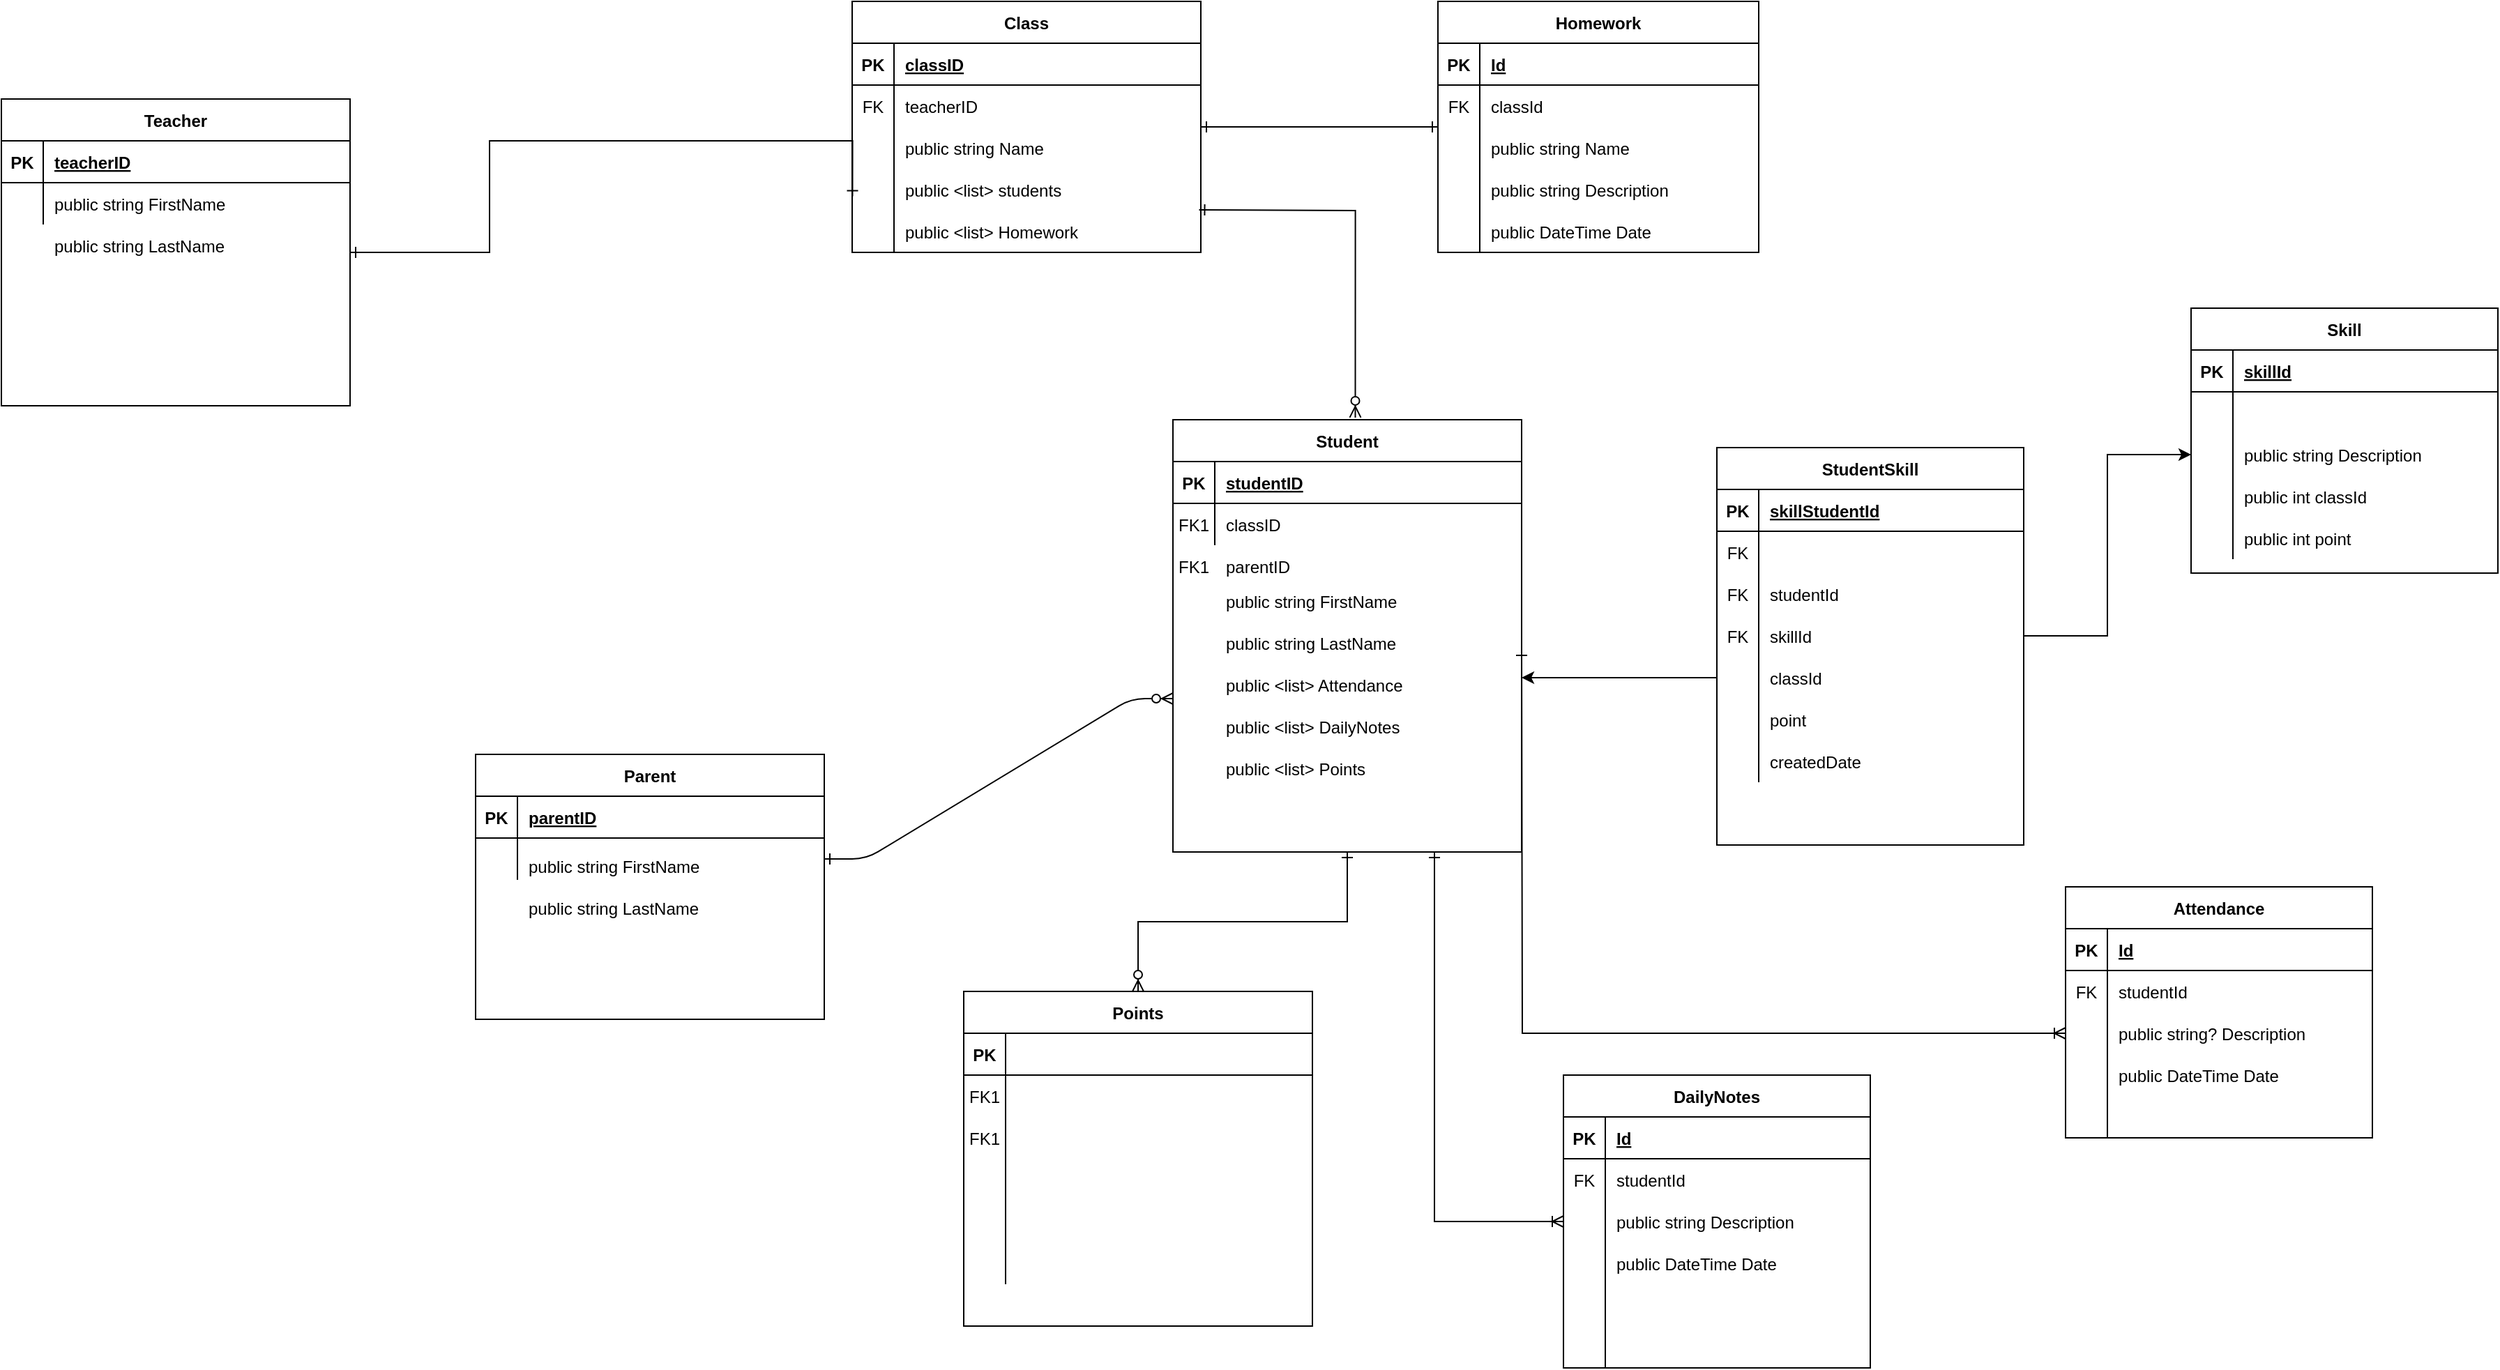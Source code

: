 <mxfile version="13.5.7" type="device"><diagram id="R2lEEEUBdFMjLlhIrx00" name="Page-1"><mxGraphModel dx="2568" dy="2085" grid="1" gridSize="10" guides="1" tooltips="1" connect="1" arrows="1" fold="1" page="1" pageScale="1" pageWidth="850" pageHeight="1100" math="0" shadow="0" extFonts="Permanent Marker^https://fonts.googleapis.com/css?family=Permanent+Marker"><root><mxCell id="0"/><mxCell id="1" parent="0"/><mxCell id="wf4j636coAGAXB049u35-4" value="" style="edgeStyle=entityRelationEdgeStyle;endArrow=ERzeroToMany;startArrow=ERone;endFill=1;startFill=0;exitX=1;exitY=0.5;exitDx=0;exitDy=0;" parent="1" source="C-vyLk0tnHw3VtMMgP7b-17" edge="1"><mxGeometry width="100" height="100" relative="1" as="geometry"><mxPoint x="650" y="-470" as="sourcePoint"/><mxPoint x="490" y="-570" as="targetPoint"/></mxGeometry></mxCell><mxCell id="wf4j636coAGAXB049u35-51" style="edgeStyle=orthogonalEdgeStyle;rounded=0;orthogonalLoop=1;jettySize=auto;html=1;entryX=0.001;entryY=0.66;entryDx=0;entryDy=0;entryPerimeter=0;startArrow=ERone;startFill=0;endArrow=ERone;endFill=0;" parent="1" target="wf4j636coAGAXB049u35-61" edge="1"><mxGeometry relative="1" as="geometry"><Array as="points"><mxPoint y="-890"/><mxPoint y="-970"/><mxPoint x="260" y="-970"/></Array><mxPoint x="-100" y="-890" as="sourcePoint"/></mxGeometry></mxCell><mxCell id="wf4j636coAGAXB049u35-12" value="" style="shape=partialRectangle;overflow=hidden;connectable=0;fillColor=none;top=0;left=0;bottom=0;right=0;" parent="1" vertex="1"><mxGeometry x="70" y="-290" width="30" height="30" as="geometry"/></mxCell><mxCell id="wf4j636coAGAXB049u35-13" value="" style="shape=partialRectangle;overflow=hidden;connectable=0;fillColor=none;top=0;left=0;bottom=0;right=0;align=left;spacingLeft=6;" parent="1" vertex="1"><mxGeometry x="85" y="-220" width="220" height="30" as="geometry"/></mxCell><mxCell id="wf4j636coAGAXB049u35-28" value="public string FirstName" style="shape=partialRectangle;overflow=hidden;connectable=0;fillColor=none;top=0;left=0;bottom=0;right=0;align=left;spacingLeft=6;" parent="1" vertex="1"><mxGeometry x="520" y="-655" width="220" height="30" as="geometry"/></mxCell><mxCell id="wf4j636coAGAXB049u35-29" value="public string LastName" style="shape=partialRectangle;overflow=hidden;connectable=0;fillColor=none;top=0;left=0;bottom=0;right=0;align=left;spacingLeft=6;" parent="1" vertex="1"><mxGeometry x="520" y="-625" width="220" height="30" as="geometry"/></mxCell><mxCell id="wf4j636coAGAXB049u35-31" value="public string FirstName" style="shape=partialRectangle;overflow=hidden;connectable=0;fillColor=none;top=0;left=0;bottom=0;right=0;align=left;spacingLeft=6;" parent="1" vertex="1"><mxGeometry x="20" y="-465" width="220" height="30" as="geometry"/></mxCell><mxCell id="wf4j636coAGAXB049u35-32" value="public string LastName" style="shape=partialRectangle;overflow=hidden;connectable=0;fillColor=none;top=0;left=0;bottom=0;right=0;align=left;spacingLeft=6;" parent="1" vertex="1"><mxGeometry x="20" y="-435" width="220" height="30" as="geometry"/></mxCell><mxCell id="wf4j636coAGAXB049u35-33" value="public string FirstName" style="shape=partialRectangle;overflow=hidden;connectable=0;fillColor=none;top=0;left=0;bottom=0;right=0;align=left;spacingLeft=6;" parent="1" vertex="1"><mxGeometry x="-320" y="-940" width="220" height="30" as="geometry"/></mxCell><mxCell id="wf4j636coAGAXB049u35-34" value="public string LastName" style="shape=partialRectangle;overflow=hidden;connectable=0;fillColor=none;top=0;left=0;bottom=0;right=0;align=left;spacingLeft=6;" parent="1" vertex="1"><mxGeometry x="-320" y="-910" width="220" height="30" as="geometry"/></mxCell><mxCell id="wf4j636coAGAXB049u35-35" value="public &lt;list&gt; Attendance" style="shape=partialRectangle;overflow=hidden;connectable=0;fillColor=none;top=0;left=0;bottom=0;right=0;align=left;spacingLeft=6;" parent="1" vertex="1"><mxGeometry x="520" y="-595" width="220" height="30" as="geometry"/></mxCell><mxCell id="wf4j636coAGAXB049u35-55" style="edgeStyle=orthogonalEdgeStyle;rounded=0;orthogonalLoop=1;jettySize=auto;html=1;entryX=0.523;entryY=-0.005;entryDx=0;entryDy=0;entryPerimeter=0;startArrow=ERone;startFill=0;endArrow=ERzeroToMany;endFill=1;exitX=0.995;exitY=-0.017;exitDx=0;exitDy=0;exitPerimeter=0;" parent="1" source="qACCmrmiOAUxIkDNs_3w-3" target="C-vyLk0tnHw3VtMMgP7b-2" edge="1"><mxGeometry relative="1" as="geometry"><Array as="points"><mxPoint x="510" y="-921"/><mxPoint x="621" y="-920"/></Array><mxPoint x="510" y="-940" as="sourcePoint"/></mxGeometry></mxCell><mxCell id="wf4j636coAGAXB049u35-93" style="edgeStyle=orthogonalEdgeStyle;rounded=0;orthogonalLoop=1;jettySize=auto;html=1;startArrow=ERone;startFill=0;endArrow=ERzeroToMany;endFill=1;" parent="1" source="C-vyLk0tnHw3VtMMgP7b-2" target="wf4j636coAGAXB049u35-77" edge="1"><mxGeometry relative="1" as="geometry"/></mxCell><mxCell id="C-vyLk0tnHw3VtMMgP7b-2" value="Student" style="shape=table;startSize=30;container=1;collapsible=1;childLayout=tableLayout;fixedRows=1;rowLines=0;fontStyle=1;align=center;resizeLast=1;" parent="1" vertex="1"><mxGeometry x="490" y="-770" width="250" height="310" as="geometry"/></mxCell><mxCell id="C-vyLk0tnHw3VtMMgP7b-3" value="" style="shape=partialRectangle;collapsible=0;dropTarget=0;pointerEvents=0;fillColor=none;points=[[0,0.5],[1,0.5]];portConstraint=eastwest;top=0;left=0;right=0;bottom=1;" parent="C-vyLk0tnHw3VtMMgP7b-2" vertex="1"><mxGeometry y="30" width="250" height="30" as="geometry"/></mxCell><mxCell id="C-vyLk0tnHw3VtMMgP7b-4" value="PK" style="shape=partialRectangle;overflow=hidden;connectable=0;fillColor=none;top=0;left=0;bottom=0;right=0;fontStyle=1;" parent="C-vyLk0tnHw3VtMMgP7b-3" vertex="1"><mxGeometry width="30" height="30" as="geometry"/></mxCell><mxCell id="C-vyLk0tnHw3VtMMgP7b-5" value="studentID" style="shape=partialRectangle;overflow=hidden;connectable=0;fillColor=none;top=0;left=0;bottom=0;right=0;align=left;spacingLeft=6;fontStyle=5;" parent="C-vyLk0tnHw3VtMMgP7b-3" vertex="1"><mxGeometry x="30" width="220" height="30" as="geometry"/></mxCell><mxCell id="C-vyLk0tnHw3VtMMgP7b-6" value="" style="shape=partialRectangle;collapsible=0;dropTarget=0;pointerEvents=0;fillColor=none;points=[[0,0.5],[1,0.5]];portConstraint=eastwest;top=0;left=0;right=0;bottom=0;" parent="C-vyLk0tnHw3VtMMgP7b-2" vertex="1"><mxGeometry y="60" width="250" height="30" as="geometry"/></mxCell><mxCell id="C-vyLk0tnHw3VtMMgP7b-7" value="FK1" style="shape=partialRectangle;overflow=hidden;connectable=0;fillColor=none;top=0;left=0;bottom=0;right=0;" parent="C-vyLk0tnHw3VtMMgP7b-6" vertex="1"><mxGeometry width="30" height="30" as="geometry"/></mxCell><mxCell id="C-vyLk0tnHw3VtMMgP7b-8" value="classID" style="shape=partialRectangle;overflow=hidden;connectable=0;fillColor=none;top=0;left=0;bottom=0;right=0;align=left;spacingLeft=6;" parent="C-vyLk0tnHw3VtMMgP7b-6" vertex="1"><mxGeometry x="30" width="220" height="30" as="geometry"/></mxCell><mxCell id="wf4j636coAGAXB049u35-106" value="" style="shape=partialRectangle;collapsible=0;dropTarget=0;pointerEvents=0;fillColor=none;points=[[0,0.5],[1,0.5]];portConstraint=eastwest;top=0;left=0;right=0;bottom=0;" parent="1" vertex="1"><mxGeometry x="490" y="-680" width="250" height="30" as="geometry"/></mxCell><mxCell id="wf4j636coAGAXB049u35-107" value="FK1" style="shape=partialRectangle;overflow=hidden;connectable=0;fillColor=none;top=0;left=0;bottom=0;right=0;" parent="wf4j636coAGAXB049u35-106" vertex="1"><mxGeometry width="30" height="30" as="geometry"/></mxCell><mxCell id="wf4j636coAGAXB049u35-108" value="parentID" style="shape=partialRectangle;overflow=hidden;connectable=0;fillColor=none;top=0;left=0;bottom=0;right=0;align=left;spacingLeft=6;" parent="wf4j636coAGAXB049u35-106" vertex="1"><mxGeometry x="30" width="220" height="30" as="geometry"/></mxCell><mxCell id="wf4j636coAGAXB049u35-77" value="Points" style="shape=table;startSize=30;container=1;collapsible=1;childLayout=tableLayout;fixedRows=1;rowLines=0;fontStyle=1;align=center;resizeLast=1;" parent="1" vertex="1"><mxGeometry x="340" y="-360" width="250" height="240" as="geometry"/></mxCell><mxCell id="wf4j636coAGAXB049u35-78" value="" style="shape=partialRectangle;collapsible=0;dropTarget=0;pointerEvents=0;fillColor=none;points=[[0,0.5],[1,0.5]];portConstraint=eastwest;top=0;left=0;right=0;bottom=1;" parent="wf4j636coAGAXB049u35-77" vertex="1"><mxGeometry y="30" width="250" height="30" as="geometry"/></mxCell><mxCell id="wf4j636coAGAXB049u35-79" value="PK" style="shape=partialRectangle;overflow=hidden;connectable=0;fillColor=none;top=0;left=0;bottom=0;right=0;fontStyle=1;" parent="wf4j636coAGAXB049u35-78" vertex="1"><mxGeometry width="30" height="30" as="geometry"/></mxCell><mxCell id="wf4j636coAGAXB049u35-80" value="" style="shape=partialRectangle;overflow=hidden;connectable=0;fillColor=none;top=0;left=0;bottom=0;right=0;align=left;spacingLeft=6;fontStyle=5;" parent="wf4j636coAGAXB049u35-78" vertex="1"><mxGeometry x="30" width="220" height="30" as="geometry"/></mxCell><mxCell id="wf4j636coAGAXB049u35-81" value="" style="shape=partialRectangle;collapsible=0;dropTarget=0;pointerEvents=0;fillColor=none;points=[[0,0.5],[1,0.5]];portConstraint=eastwest;top=0;left=0;right=0;bottom=0;" parent="wf4j636coAGAXB049u35-77" vertex="1"><mxGeometry y="60" width="250" height="30" as="geometry"/></mxCell><mxCell id="wf4j636coAGAXB049u35-82" value="FK1" style="shape=partialRectangle;overflow=hidden;connectable=0;fillColor=none;top=0;left=0;bottom=0;right=0;" parent="wf4j636coAGAXB049u35-81" vertex="1"><mxGeometry width="30" height="30" as="geometry"/></mxCell><mxCell id="wf4j636coAGAXB049u35-83" value="" style="shape=partialRectangle;overflow=hidden;connectable=0;fillColor=none;top=0;left=0;bottom=0;right=0;align=left;spacingLeft=6;" parent="wf4j636coAGAXB049u35-81" vertex="1"><mxGeometry x="30" width="220" height="30" as="geometry"/></mxCell><mxCell id="wf4j636coAGAXB049u35-99" value="" style="shape=partialRectangle;collapsible=0;dropTarget=0;pointerEvents=0;fillColor=none;points=[[0,0.5],[1,0.5]];portConstraint=eastwest;top=0;left=0;right=0;bottom=0;" parent="wf4j636coAGAXB049u35-77" vertex="1"><mxGeometry y="90" width="250" height="30" as="geometry"/></mxCell><mxCell id="wf4j636coAGAXB049u35-100" value="FK1" style="shape=partialRectangle;overflow=hidden;connectable=0;fillColor=none;top=0;left=0;bottom=0;right=0;" parent="wf4j636coAGAXB049u35-99" vertex="1"><mxGeometry width="30" height="30" as="geometry"/></mxCell><mxCell id="wf4j636coAGAXB049u35-101" value="" style="shape=partialRectangle;overflow=hidden;connectable=0;fillColor=none;top=0;left=0;bottom=0;right=0;align=left;spacingLeft=6;" parent="wf4j636coAGAXB049u35-99" vertex="1"><mxGeometry x="30" width="220" height="30" as="geometry"/></mxCell><mxCell id="wf4j636coAGAXB049u35-90" value="" style="shape=partialRectangle;collapsible=0;dropTarget=0;pointerEvents=0;fillColor=none;points=[[0,0.5],[1,0.5]];portConstraint=eastwest;top=0;left=0;right=0;bottom=0;" parent="wf4j636coAGAXB049u35-77" vertex="1"><mxGeometry y="120" width="250" height="30" as="geometry"/></mxCell><mxCell id="wf4j636coAGAXB049u35-91" value="" style="shape=partialRectangle;overflow=hidden;connectable=0;fillColor=none;top=0;left=0;bottom=0;right=0;" parent="wf4j636coAGAXB049u35-90" vertex="1"><mxGeometry width="30" height="30" as="geometry"/></mxCell><mxCell id="wf4j636coAGAXB049u35-92" value="" style="shape=partialRectangle;overflow=hidden;connectable=0;fillColor=none;top=0;left=0;bottom=0;right=0;align=left;spacingLeft=6;" parent="wf4j636coAGAXB049u35-90" vertex="1"><mxGeometry x="30" width="220" height="30" as="geometry"/></mxCell><mxCell id="wf4j636coAGAXB049u35-96" value="" style="shape=partialRectangle;collapsible=0;dropTarget=0;pointerEvents=0;fillColor=none;points=[[0,0.5],[1,0.5]];portConstraint=eastwest;top=0;left=0;right=0;bottom=0;" parent="wf4j636coAGAXB049u35-77" vertex="1"><mxGeometry y="150" width="250" height="30" as="geometry"/></mxCell><mxCell id="wf4j636coAGAXB049u35-97" value="" style="shape=partialRectangle;overflow=hidden;connectable=0;fillColor=none;top=0;left=0;bottom=0;right=0;" parent="wf4j636coAGAXB049u35-96" vertex="1"><mxGeometry width="30" height="30" as="geometry"/></mxCell><mxCell id="wf4j636coAGAXB049u35-98" value="" style="shape=partialRectangle;overflow=hidden;connectable=0;fillColor=none;top=0;left=0;bottom=0;right=0;align=left;spacingLeft=6;" parent="wf4j636coAGAXB049u35-96" vertex="1"><mxGeometry x="30" width="220" height="30" as="geometry"/></mxCell><mxCell id="wf4j636coAGAXB049u35-84" value="" style="shape=partialRectangle;collapsible=0;dropTarget=0;pointerEvents=0;fillColor=none;points=[[0,0.5],[1,0.5]];portConstraint=eastwest;top=0;left=0;right=0;bottom=0;" parent="wf4j636coAGAXB049u35-77" vertex="1"><mxGeometry y="180" width="250" height="30" as="geometry"/></mxCell><mxCell id="wf4j636coAGAXB049u35-85" value="" style="shape=partialRectangle;overflow=hidden;connectable=0;fillColor=none;top=0;left=0;bottom=0;right=0;" parent="wf4j636coAGAXB049u35-84" vertex="1"><mxGeometry width="30" height="30" as="geometry"/></mxCell><mxCell id="wf4j636coAGAXB049u35-86" value="" style="shape=partialRectangle;overflow=hidden;connectable=0;fillColor=none;top=0;left=0;bottom=0;right=0;align=left;spacingLeft=6;" parent="wf4j636coAGAXB049u35-84" vertex="1"><mxGeometry x="30" width="220" height="30" as="geometry"/></mxCell><mxCell id="SPZfAO0SJfvgDdnqxY4o-2" value="public &lt;list&gt; DailyNotes" style="shape=partialRectangle;overflow=hidden;connectable=0;fillColor=none;top=0;left=0;bottom=0;right=0;align=left;spacingLeft=6;" parent="1" vertex="1"><mxGeometry x="520" y="-565" width="220" height="30" as="geometry"/></mxCell><mxCell id="C-vyLk0tnHw3VtMMgP7b-13" value="Parent" style="shape=table;startSize=30;container=1;collapsible=1;childLayout=tableLayout;fixedRows=1;rowLines=0;fontStyle=1;align=center;resizeLast=1;" parent="1" vertex="1"><mxGeometry x="-10" y="-530" width="250" height="190" as="geometry"/></mxCell><mxCell id="C-vyLk0tnHw3VtMMgP7b-14" value="" style="shape=partialRectangle;collapsible=0;dropTarget=0;pointerEvents=0;fillColor=none;points=[[0,0.5],[1,0.5]];portConstraint=eastwest;top=0;left=0;right=0;bottom=1;" parent="C-vyLk0tnHw3VtMMgP7b-13" vertex="1"><mxGeometry y="30" width="250" height="30" as="geometry"/></mxCell><mxCell id="C-vyLk0tnHw3VtMMgP7b-15" value="PK" style="shape=partialRectangle;overflow=hidden;connectable=0;fillColor=none;top=0;left=0;bottom=0;right=0;fontStyle=1;" parent="C-vyLk0tnHw3VtMMgP7b-14" vertex="1"><mxGeometry width="30" height="30" as="geometry"/></mxCell><mxCell id="C-vyLk0tnHw3VtMMgP7b-16" value="parentID" style="shape=partialRectangle;overflow=hidden;connectable=0;fillColor=none;top=0;left=0;bottom=0;right=0;align=left;spacingLeft=6;fontStyle=5;" parent="C-vyLk0tnHw3VtMMgP7b-14" vertex="1"><mxGeometry x="30" width="220" height="30" as="geometry"/></mxCell><mxCell id="C-vyLk0tnHw3VtMMgP7b-17" value="" style="shape=partialRectangle;collapsible=0;dropTarget=0;pointerEvents=0;fillColor=none;points=[[0,0.5],[1,0.5]];portConstraint=eastwest;top=0;left=0;right=0;bottom=0;" parent="C-vyLk0tnHw3VtMMgP7b-13" vertex="1"><mxGeometry y="60" width="250" height="30" as="geometry"/></mxCell><mxCell id="C-vyLk0tnHw3VtMMgP7b-18" value="" style="shape=partialRectangle;overflow=hidden;connectable=0;fillColor=none;top=0;left=0;bottom=0;right=0;" parent="C-vyLk0tnHw3VtMMgP7b-17" vertex="1"><mxGeometry width="30" height="30" as="geometry"/></mxCell><mxCell id="C-vyLk0tnHw3VtMMgP7b-19" value="" style="shape=partialRectangle;overflow=hidden;connectable=0;fillColor=none;top=0;left=0;bottom=0;right=0;align=left;spacingLeft=6;" parent="C-vyLk0tnHw3VtMMgP7b-17" vertex="1"><mxGeometry x="30" width="220" height="30" as="geometry"/></mxCell><mxCell id="qACCmrmiOAUxIkDNs_3w-44" style="edgeStyle=orthogonalEdgeStyle;rounded=0;orthogonalLoop=1;jettySize=auto;html=1;entryX=1;entryY=0.5;entryDx=0;entryDy=0;endArrow=ERone;endFill=0;startArrow=ERone;startFill=0;" parent="1" source="qACCmrmiOAUxIkDNs_3w-25" target="wf4j636coAGAXB049u35-37" edge="1"><mxGeometry relative="1" as="geometry"/></mxCell><mxCell id="wf4j636coAGAXB049u35-37" value="Class" style="shape=table;startSize=30;container=1;collapsible=1;childLayout=tableLayout;fixedRows=1;rowLines=0;fontStyle=1;align=center;resizeLast=1;" parent="1" vertex="1"><mxGeometry x="260" y="-1070" width="250" height="180" as="geometry"/></mxCell><mxCell id="wf4j636coAGAXB049u35-38" value="" style="shape=partialRectangle;collapsible=0;dropTarget=0;pointerEvents=0;fillColor=none;points=[[0,0.5],[1,0.5]];portConstraint=eastwest;top=0;left=0;right=0;bottom=1;" parent="wf4j636coAGAXB049u35-37" vertex="1"><mxGeometry y="30" width="250" height="30" as="geometry"/></mxCell><mxCell id="wf4j636coAGAXB049u35-39" value="PK" style="shape=partialRectangle;overflow=hidden;connectable=0;fillColor=none;top=0;left=0;bottom=0;right=0;fontStyle=1;" parent="wf4j636coAGAXB049u35-38" vertex="1"><mxGeometry width="30" height="30" as="geometry"/></mxCell><mxCell id="wf4j636coAGAXB049u35-40" value="classID" style="shape=partialRectangle;overflow=hidden;connectable=0;fillColor=none;top=0;left=0;bottom=0;right=0;align=left;spacingLeft=6;fontStyle=5;" parent="wf4j636coAGAXB049u35-38" vertex="1"><mxGeometry x="30" width="220" height="30" as="geometry"/></mxCell><mxCell id="wf4j636coAGAXB049u35-41" value="" style="shape=partialRectangle;collapsible=0;dropTarget=0;pointerEvents=0;fillColor=none;points=[[0,0.5],[1,0.5]];portConstraint=eastwest;top=0;left=0;right=0;bottom=0;" parent="wf4j636coAGAXB049u35-37" vertex="1"><mxGeometry y="60" width="250" height="30" as="geometry"/></mxCell><mxCell id="wf4j636coAGAXB049u35-42" value="FK" style="shape=partialRectangle;overflow=hidden;connectable=0;fillColor=none;top=0;left=0;bottom=0;right=0;" parent="wf4j636coAGAXB049u35-41" vertex="1"><mxGeometry width="30" height="30" as="geometry"/></mxCell><mxCell id="wf4j636coAGAXB049u35-43" value="teacherID" style="shape=partialRectangle;overflow=hidden;connectable=0;fillColor=none;top=0;left=0;bottom=0;right=0;align=left;spacingLeft=6;" parent="wf4j636coAGAXB049u35-41" vertex="1"><mxGeometry x="30" width="220" height="30" as="geometry"/></mxCell><mxCell id="wf4j636coAGAXB049u35-44" value="" style="shape=partialRectangle;collapsible=0;dropTarget=0;pointerEvents=0;fillColor=none;points=[[0,0.5],[1,0.5]];portConstraint=eastwest;top=0;left=0;right=0;bottom=0;" parent="wf4j636coAGAXB049u35-37" vertex="1"><mxGeometry y="90" width="250" height="30" as="geometry"/></mxCell><mxCell id="wf4j636coAGAXB049u35-45" value="" style="shape=partialRectangle;overflow=hidden;connectable=0;fillColor=none;top=0;left=0;bottom=0;right=0;" parent="wf4j636coAGAXB049u35-44" vertex="1"><mxGeometry width="30" height="30" as="geometry"/></mxCell><mxCell id="wf4j636coAGAXB049u35-46" value="public string Name" style="shape=partialRectangle;overflow=hidden;connectable=0;fillColor=none;top=0;left=0;bottom=0;right=0;align=left;spacingLeft=6;" parent="wf4j636coAGAXB049u35-44" vertex="1"><mxGeometry x="30" width="220" height="30" as="geometry"/></mxCell><mxCell id="wf4j636coAGAXB049u35-61" value="" style="shape=partialRectangle;collapsible=0;dropTarget=0;pointerEvents=0;fillColor=none;points=[[0,0.5],[1,0.5]];portConstraint=eastwest;top=0;left=0;right=0;bottom=0;" parent="wf4j636coAGAXB049u35-37" vertex="1"><mxGeometry y="120" width="250" height="30" as="geometry"/></mxCell><mxCell id="wf4j636coAGAXB049u35-62" value="" style="shape=partialRectangle;overflow=hidden;connectable=0;fillColor=none;top=0;left=0;bottom=0;right=0;" parent="wf4j636coAGAXB049u35-61" vertex="1"><mxGeometry width="30" height="30" as="geometry"/></mxCell><mxCell id="wf4j636coAGAXB049u35-63" value="public &lt;list&gt; students" style="shape=partialRectangle;overflow=hidden;connectable=0;fillColor=none;top=0;left=0;bottom=0;right=0;align=left;spacingLeft=6;" parent="wf4j636coAGAXB049u35-61" vertex="1"><mxGeometry x="30" width="220" height="30" as="geometry"/></mxCell><mxCell id="qACCmrmiOAUxIkDNs_3w-3" value="" style="shape=partialRectangle;collapsible=0;dropTarget=0;pointerEvents=0;fillColor=none;points=[[0,0.5],[1,0.5]];portConstraint=eastwest;top=0;left=0;right=0;bottom=0;" parent="wf4j636coAGAXB049u35-37" vertex="1"><mxGeometry y="150" width="250" height="30" as="geometry"/></mxCell><mxCell id="qACCmrmiOAUxIkDNs_3w-4" value="" style="shape=partialRectangle;overflow=hidden;connectable=0;fillColor=none;top=0;left=0;bottom=0;right=0;" parent="qACCmrmiOAUxIkDNs_3w-3" vertex="1"><mxGeometry width="30" height="30" as="geometry"/></mxCell><mxCell id="qACCmrmiOAUxIkDNs_3w-5" value="public &lt;list&gt; Homework" style="shape=partialRectangle;overflow=hidden;connectable=0;fillColor=none;top=0;left=0;bottom=0;right=0;align=left;spacingLeft=6;" parent="qACCmrmiOAUxIkDNs_3w-3" vertex="1"><mxGeometry x="30" width="220" height="30" as="geometry"/></mxCell><mxCell id="qACCmrmiOAUxIkDNs_3w-64" style="edgeStyle=orthogonalEdgeStyle;rounded=0;orthogonalLoop=1;jettySize=auto;html=1;startArrow=ERoneToMany;startFill=0;endArrow=ERone;endFill=0;" parent="1" source="qACCmrmiOAUxIkDNs_3w-58" edge="1"><mxGeometry relative="1" as="geometry"><mxPoint x="740" y="-605" as="targetPoint"/></mxGeometry></mxCell><mxCell id="jVz077jSgDRE1QINiKUZ-1" style="edgeStyle=orthogonalEdgeStyle;rounded=0;orthogonalLoop=1;jettySize=auto;html=1;entryX=0.75;entryY=1;entryDx=0;entryDy=0;endArrow=ERone;endFill=0;startArrow=ERoneToMany;startFill=0;" parent="1" source="qACCmrmiOAUxIkDNs_3w-83" target="C-vyLk0tnHw3VtMMgP7b-2" edge="1"><mxGeometry relative="1" as="geometry"/></mxCell><mxCell id="AvGBN6FTI5BR9aDUwmaG-1" value="public &lt;list&gt; Points" style="shape=partialRectangle;overflow=hidden;connectable=0;fillColor=none;top=0;left=0;bottom=0;right=0;align=left;spacingLeft=6;" parent="1" vertex="1"><mxGeometry x="520" y="-535" width="220" height="30" as="geometry"/></mxCell><mxCell id="qACCmrmiOAUxIkDNs_3w-25" value="Homework" style="shape=table;startSize=30;container=1;collapsible=1;childLayout=tableLayout;fixedRows=1;rowLines=0;fontStyle=1;align=center;resizeLast=1;" parent="1" vertex="1"><mxGeometry x="680" y="-1070" width="230" height="180" as="geometry"/></mxCell><mxCell id="qACCmrmiOAUxIkDNs_3w-26" value="" style="shape=partialRectangle;collapsible=0;dropTarget=0;pointerEvents=0;fillColor=none;points=[[0,0.5],[1,0.5]];portConstraint=eastwest;top=0;left=0;right=0;bottom=1;" parent="qACCmrmiOAUxIkDNs_3w-25" vertex="1"><mxGeometry y="30" width="230" height="30" as="geometry"/></mxCell><mxCell id="qACCmrmiOAUxIkDNs_3w-27" value="PK" style="shape=partialRectangle;overflow=hidden;connectable=0;fillColor=none;top=0;left=0;bottom=0;right=0;fontStyle=1;" parent="qACCmrmiOAUxIkDNs_3w-26" vertex="1"><mxGeometry width="30" height="30" as="geometry"/></mxCell><mxCell id="qACCmrmiOAUxIkDNs_3w-28" value="Id" style="shape=partialRectangle;overflow=hidden;connectable=0;fillColor=none;top=0;left=0;bottom=0;right=0;align=left;spacingLeft=6;fontStyle=5;" parent="qACCmrmiOAUxIkDNs_3w-26" vertex="1"><mxGeometry x="30" width="200" height="30" as="geometry"/></mxCell><mxCell id="qACCmrmiOAUxIkDNs_3w-29" value="" style="shape=partialRectangle;collapsible=0;dropTarget=0;pointerEvents=0;fillColor=none;points=[[0,0.5],[1,0.5]];portConstraint=eastwest;top=0;left=0;right=0;bottom=0;" parent="qACCmrmiOAUxIkDNs_3w-25" vertex="1"><mxGeometry y="60" width="230" height="30" as="geometry"/></mxCell><mxCell id="qACCmrmiOAUxIkDNs_3w-30" value="FK" style="shape=partialRectangle;overflow=hidden;connectable=0;fillColor=none;top=0;left=0;bottom=0;right=0;" parent="qACCmrmiOAUxIkDNs_3w-29" vertex="1"><mxGeometry width="30" height="30" as="geometry"/></mxCell><mxCell id="qACCmrmiOAUxIkDNs_3w-31" value="classId" style="shape=partialRectangle;overflow=hidden;connectable=0;fillColor=none;top=0;left=0;bottom=0;right=0;align=left;spacingLeft=6;" parent="qACCmrmiOAUxIkDNs_3w-29" vertex="1"><mxGeometry x="30" width="200" height="30" as="geometry"/></mxCell><mxCell id="qACCmrmiOAUxIkDNs_3w-35" value="" style="shape=partialRectangle;collapsible=0;dropTarget=0;pointerEvents=0;fillColor=none;points=[[0,0.5],[1,0.5]];portConstraint=eastwest;top=0;left=0;right=0;bottom=0;" parent="qACCmrmiOAUxIkDNs_3w-25" vertex="1"><mxGeometry y="90" width="230" height="30" as="geometry"/></mxCell><mxCell id="qACCmrmiOAUxIkDNs_3w-36" value="" style="shape=partialRectangle;overflow=hidden;connectable=0;fillColor=none;top=0;left=0;bottom=0;right=0;" parent="qACCmrmiOAUxIkDNs_3w-35" vertex="1"><mxGeometry width="30" height="30" as="geometry"/></mxCell><mxCell id="qACCmrmiOAUxIkDNs_3w-37" value="public string Name" style="shape=partialRectangle;overflow=hidden;connectable=0;fillColor=none;top=0;left=0;bottom=0;right=0;align=left;spacingLeft=6;" parent="qACCmrmiOAUxIkDNs_3w-35" vertex="1"><mxGeometry x="30" width="200" height="30" as="geometry"/></mxCell><mxCell id="qACCmrmiOAUxIkDNs_3w-38" value="" style="shape=partialRectangle;collapsible=0;dropTarget=0;pointerEvents=0;fillColor=none;points=[[0,0.5],[1,0.5]];portConstraint=eastwest;top=0;left=0;right=0;bottom=0;" parent="qACCmrmiOAUxIkDNs_3w-25" vertex="1"><mxGeometry y="120" width="230" height="30" as="geometry"/></mxCell><mxCell id="qACCmrmiOAUxIkDNs_3w-39" value="" style="shape=partialRectangle;overflow=hidden;connectable=0;fillColor=none;top=0;left=0;bottom=0;right=0;" parent="qACCmrmiOAUxIkDNs_3w-38" vertex="1"><mxGeometry width="30" height="30" as="geometry"/></mxCell><mxCell id="qACCmrmiOAUxIkDNs_3w-40" value="public string Description" style="shape=partialRectangle;overflow=hidden;connectable=0;fillColor=none;top=0;left=0;bottom=0;right=0;align=left;spacingLeft=6;" parent="qACCmrmiOAUxIkDNs_3w-38" vertex="1"><mxGeometry x="30" width="200" height="30" as="geometry"/></mxCell><mxCell id="qACCmrmiOAUxIkDNs_3w-41" value="" style="shape=partialRectangle;collapsible=0;dropTarget=0;pointerEvents=0;fillColor=none;points=[[0,0.5],[1,0.5]];portConstraint=eastwest;top=0;left=0;right=0;bottom=0;" parent="qACCmrmiOAUxIkDNs_3w-25" vertex="1"><mxGeometry y="150" width="230" height="30" as="geometry"/></mxCell><mxCell id="qACCmrmiOAUxIkDNs_3w-42" value="" style="shape=partialRectangle;overflow=hidden;connectable=0;fillColor=none;top=0;left=0;bottom=0;right=0;" parent="qACCmrmiOAUxIkDNs_3w-41" vertex="1"><mxGeometry width="30" height="30" as="geometry"/></mxCell><mxCell id="qACCmrmiOAUxIkDNs_3w-43" value="public DateTime Date" style="shape=partialRectangle;overflow=hidden;connectable=0;fillColor=none;top=0;left=0;bottom=0;right=0;align=left;spacingLeft=6;" parent="qACCmrmiOAUxIkDNs_3w-41" vertex="1"><mxGeometry x="30" width="200" height="30" as="geometry"/></mxCell><mxCell id="qACCmrmiOAUxIkDNs_3w-65" value="DailyNotes" style="shape=table;startSize=30;container=1;collapsible=1;childLayout=tableLayout;fixedRows=1;rowLines=0;fontStyle=1;align=center;resizeLast=1;" parent="1" vertex="1"><mxGeometry x="770" y="-300" width="220" height="210" as="geometry"/></mxCell><mxCell id="qACCmrmiOAUxIkDNs_3w-66" value="" style="shape=partialRectangle;collapsible=0;dropTarget=0;pointerEvents=0;fillColor=none;points=[[0,0.5],[1,0.5]];portConstraint=eastwest;top=0;left=0;right=0;bottom=1;" parent="qACCmrmiOAUxIkDNs_3w-65" vertex="1"><mxGeometry y="30" width="220" height="30" as="geometry"/></mxCell><mxCell id="qACCmrmiOAUxIkDNs_3w-67" value="PK" style="shape=partialRectangle;overflow=hidden;connectable=0;fillColor=none;top=0;left=0;bottom=0;right=0;fontStyle=1;" parent="qACCmrmiOAUxIkDNs_3w-66" vertex="1"><mxGeometry width="30" height="30" as="geometry"/></mxCell><mxCell id="qACCmrmiOAUxIkDNs_3w-68" value="Id" style="shape=partialRectangle;overflow=hidden;connectable=0;fillColor=none;top=0;left=0;bottom=0;right=0;align=left;spacingLeft=6;fontStyle=5;" parent="qACCmrmiOAUxIkDNs_3w-66" vertex="1"><mxGeometry x="30" width="190" height="30" as="geometry"/></mxCell><mxCell id="qACCmrmiOAUxIkDNs_3w-69" value="" style="shape=partialRectangle;collapsible=0;dropTarget=0;pointerEvents=0;fillColor=none;points=[[0,0.5],[1,0.5]];portConstraint=eastwest;top=0;left=0;right=0;bottom=0;" parent="qACCmrmiOAUxIkDNs_3w-65" vertex="1"><mxGeometry y="60" width="220" height="30" as="geometry"/></mxCell><mxCell id="qACCmrmiOAUxIkDNs_3w-70" value="FK" style="shape=partialRectangle;overflow=hidden;connectable=0;fillColor=none;top=0;left=0;bottom=0;right=0;" parent="qACCmrmiOAUxIkDNs_3w-69" vertex="1"><mxGeometry width="30" height="30" as="geometry"/></mxCell><mxCell id="qACCmrmiOAUxIkDNs_3w-71" value="studentId" style="shape=partialRectangle;overflow=hidden;connectable=0;fillColor=none;top=0;left=0;bottom=0;right=0;align=left;spacingLeft=6;" parent="qACCmrmiOAUxIkDNs_3w-69" vertex="1"><mxGeometry x="30" width="190" height="30" as="geometry"/></mxCell><mxCell id="qACCmrmiOAUxIkDNs_3w-83" value="" style="shape=partialRectangle;collapsible=0;dropTarget=0;pointerEvents=0;fillColor=none;points=[[0,0.5],[1,0.5]];portConstraint=eastwest;top=0;left=0;right=0;bottom=0;" parent="qACCmrmiOAUxIkDNs_3w-65" vertex="1"><mxGeometry y="90" width="220" height="30" as="geometry"/></mxCell><mxCell id="qACCmrmiOAUxIkDNs_3w-84" value="" style="shape=partialRectangle;overflow=hidden;connectable=0;fillColor=none;top=0;left=0;bottom=0;right=0;" parent="qACCmrmiOAUxIkDNs_3w-83" vertex="1"><mxGeometry width="30" height="30" as="geometry"/></mxCell><mxCell id="qACCmrmiOAUxIkDNs_3w-85" value="public string Description" style="shape=partialRectangle;overflow=hidden;connectable=0;fillColor=none;top=0;left=0;bottom=0;right=0;align=left;spacingLeft=6;" parent="qACCmrmiOAUxIkDNs_3w-83" vertex="1"><mxGeometry x="30" width="190" height="30" as="geometry"/></mxCell><mxCell id="qACCmrmiOAUxIkDNs_3w-72" value="" style="shape=partialRectangle;collapsible=0;dropTarget=0;pointerEvents=0;fillColor=none;points=[[0,0.5],[1,0.5]];portConstraint=eastwest;top=0;left=0;right=0;bottom=0;" parent="qACCmrmiOAUxIkDNs_3w-65" vertex="1"><mxGeometry y="120" width="220" height="30" as="geometry"/></mxCell><mxCell id="qACCmrmiOAUxIkDNs_3w-73" value="" style="shape=partialRectangle;overflow=hidden;connectable=0;fillColor=none;top=0;left=0;bottom=0;right=0;" parent="qACCmrmiOAUxIkDNs_3w-72" vertex="1"><mxGeometry width="30" height="30" as="geometry"/></mxCell><mxCell id="qACCmrmiOAUxIkDNs_3w-74" value="public DateTime Date" style="shape=partialRectangle;overflow=hidden;connectable=0;fillColor=none;top=0;left=0;bottom=0;right=0;align=left;spacingLeft=6;" parent="qACCmrmiOAUxIkDNs_3w-72" vertex="1"><mxGeometry x="30" width="190" height="30" as="geometry"/></mxCell><mxCell id="qACCmrmiOAUxIkDNs_3w-75" value="" style="shape=partialRectangle;collapsible=0;dropTarget=0;pointerEvents=0;fillColor=none;points=[[0,0.5],[1,0.5]];portConstraint=eastwest;top=0;left=0;right=0;bottom=0;" parent="qACCmrmiOAUxIkDNs_3w-65" vertex="1"><mxGeometry y="150" width="220" height="30" as="geometry"/></mxCell><mxCell id="qACCmrmiOAUxIkDNs_3w-76" value="" style="shape=partialRectangle;overflow=hidden;connectable=0;fillColor=none;top=0;left=0;bottom=0;right=0;" parent="qACCmrmiOAUxIkDNs_3w-75" vertex="1"><mxGeometry width="30" height="30" as="geometry"/></mxCell><mxCell id="qACCmrmiOAUxIkDNs_3w-77" value="" style="shape=partialRectangle;overflow=hidden;connectable=0;fillColor=none;top=0;left=0;bottom=0;right=0;align=left;spacingLeft=6;" parent="qACCmrmiOAUxIkDNs_3w-75" vertex="1"><mxGeometry x="30" width="190" height="30" as="geometry"/></mxCell><mxCell id="qACCmrmiOAUxIkDNs_3w-78" value="" style="shape=partialRectangle;collapsible=0;dropTarget=0;pointerEvents=0;fillColor=none;points=[[0,0.5],[1,0.5]];portConstraint=eastwest;top=0;left=0;right=0;bottom=0;" parent="qACCmrmiOAUxIkDNs_3w-65" vertex="1"><mxGeometry y="180" width="220" height="30" as="geometry"/></mxCell><mxCell id="qACCmrmiOAUxIkDNs_3w-79" value="" style="shape=partialRectangle;overflow=hidden;connectable=0;fillColor=none;top=0;left=0;bottom=0;right=0;" parent="qACCmrmiOAUxIkDNs_3w-78" vertex="1"><mxGeometry width="30" height="30" as="geometry"/></mxCell><mxCell id="qACCmrmiOAUxIkDNs_3w-80" value="" style="shape=partialRectangle;overflow=hidden;connectable=0;fillColor=none;top=0;left=0;bottom=0;right=0;align=left;spacingLeft=6;" parent="qACCmrmiOAUxIkDNs_3w-78" vertex="1"><mxGeometry x="30" width="190" height="30" as="geometry"/></mxCell><mxCell id="qACCmrmiOAUxIkDNs_3w-48" value="Attendance" style="shape=table;startSize=30;container=1;collapsible=1;childLayout=tableLayout;fixedRows=1;rowLines=0;fontStyle=1;align=center;resizeLast=1;" parent="1" vertex="1"><mxGeometry x="1130" y="-435" width="220" height="180" as="geometry"/></mxCell><mxCell id="qACCmrmiOAUxIkDNs_3w-49" value="" style="shape=partialRectangle;collapsible=0;dropTarget=0;pointerEvents=0;fillColor=none;points=[[0,0.5],[1,0.5]];portConstraint=eastwest;top=0;left=0;right=0;bottom=1;" parent="qACCmrmiOAUxIkDNs_3w-48" vertex="1"><mxGeometry y="30" width="220" height="30" as="geometry"/></mxCell><mxCell id="qACCmrmiOAUxIkDNs_3w-50" value="PK" style="shape=partialRectangle;overflow=hidden;connectable=0;fillColor=none;top=0;left=0;bottom=0;right=0;fontStyle=1;" parent="qACCmrmiOAUxIkDNs_3w-49" vertex="1"><mxGeometry width="30" height="30" as="geometry"/></mxCell><mxCell id="qACCmrmiOAUxIkDNs_3w-51" value="Id" style="shape=partialRectangle;overflow=hidden;connectable=0;fillColor=none;top=0;left=0;bottom=0;right=0;align=left;spacingLeft=6;fontStyle=5;" parent="qACCmrmiOAUxIkDNs_3w-49" vertex="1"><mxGeometry x="30" width="190" height="30" as="geometry"/></mxCell><mxCell id="qACCmrmiOAUxIkDNs_3w-52" value="" style="shape=partialRectangle;collapsible=0;dropTarget=0;pointerEvents=0;fillColor=none;points=[[0,0.5],[1,0.5]];portConstraint=eastwest;top=0;left=0;right=0;bottom=0;" parent="qACCmrmiOAUxIkDNs_3w-48" vertex="1"><mxGeometry y="60" width="220" height="30" as="geometry"/></mxCell><mxCell id="qACCmrmiOAUxIkDNs_3w-53" value="FK" style="shape=partialRectangle;overflow=hidden;connectable=0;fillColor=none;top=0;left=0;bottom=0;right=0;" parent="qACCmrmiOAUxIkDNs_3w-52" vertex="1"><mxGeometry width="30" height="30" as="geometry"/></mxCell><mxCell id="qACCmrmiOAUxIkDNs_3w-54" value="studentId" style="shape=partialRectangle;overflow=hidden;connectable=0;fillColor=none;top=0;left=0;bottom=0;right=0;align=left;spacingLeft=6;" parent="qACCmrmiOAUxIkDNs_3w-52" vertex="1"><mxGeometry x="30" width="190" height="30" as="geometry"/></mxCell><mxCell id="qACCmrmiOAUxIkDNs_3w-58" value="" style="shape=partialRectangle;collapsible=0;dropTarget=0;pointerEvents=0;fillColor=none;points=[[0,0.5],[1,0.5]];portConstraint=eastwest;top=0;left=0;right=0;bottom=0;" parent="qACCmrmiOAUxIkDNs_3w-48" vertex="1"><mxGeometry y="90" width="220" height="30" as="geometry"/></mxCell><mxCell id="qACCmrmiOAUxIkDNs_3w-59" value="" style="shape=partialRectangle;overflow=hidden;connectable=0;fillColor=none;top=0;left=0;bottom=0;right=0;" parent="qACCmrmiOAUxIkDNs_3w-58" vertex="1"><mxGeometry width="30" height="30" as="geometry"/></mxCell><mxCell id="qACCmrmiOAUxIkDNs_3w-60" value="public string? Description" style="shape=partialRectangle;overflow=hidden;connectable=0;fillColor=none;top=0;left=0;bottom=0;right=0;align=left;spacingLeft=6;" parent="qACCmrmiOAUxIkDNs_3w-58" vertex="1"><mxGeometry x="30" width="190" height="30" as="geometry"/></mxCell><mxCell id="qACCmrmiOAUxIkDNs_3w-61" value="" style="shape=partialRectangle;collapsible=0;dropTarget=0;pointerEvents=0;fillColor=none;points=[[0,0.5],[1,0.5]];portConstraint=eastwest;top=0;left=0;right=0;bottom=0;" parent="qACCmrmiOAUxIkDNs_3w-48" vertex="1"><mxGeometry y="120" width="220" height="30" as="geometry"/></mxCell><mxCell id="qACCmrmiOAUxIkDNs_3w-62" value="" style="shape=partialRectangle;overflow=hidden;connectable=0;fillColor=none;top=0;left=0;bottom=0;right=0;" parent="qACCmrmiOAUxIkDNs_3w-61" vertex="1"><mxGeometry width="30" height="30" as="geometry"/></mxCell><mxCell id="qACCmrmiOAUxIkDNs_3w-63" value="public DateTime Date" style="shape=partialRectangle;overflow=hidden;connectable=0;fillColor=none;top=0;left=0;bottom=0;right=0;align=left;spacingLeft=6;" parent="qACCmrmiOAUxIkDNs_3w-61" vertex="1"><mxGeometry x="30" width="190" height="30" as="geometry"/></mxCell><mxCell id="qACCmrmiOAUxIkDNs_3w-55" value="" style="shape=partialRectangle;collapsible=0;dropTarget=0;pointerEvents=0;fillColor=none;points=[[0,0.5],[1,0.5]];portConstraint=eastwest;top=0;left=0;right=0;bottom=0;" parent="qACCmrmiOAUxIkDNs_3w-48" vertex="1"><mxGeometry y="150" width="220" height="30" as="geometry"/></mxCell><mxCell id="qACCmrmiOAUxIkDNs_3w-56" value="" style="shape=partialRectangle;overflow=hidden;connectable=0;fillColor=none;top=0;left=0;bottom=0;right=0;" parent="qACCmrmiOAUxIkDNs_3w-55" vertex="1"><mxGeometry width="30" height="30" as="geometry"/></mxCell><mxCell id="qACCmrmiOAUxIkDNs_3w-57" value="" style="shape=partialRectangle;overflow=hidden;connectable=0;fillColor=none;top=0;left=0;bottom=0;right=0;align=left;spacingLeft=6;" parent="qACCmrmiOAUxIkDNs_3w-55" vertex="1"><mxGeometry x="30" width="190" height="30" as="geometry"/></mxCell><mxCell id="Nj598QTCw3szrRaTOnUF-18" value="StudentSkill" style="shape=table;startSize=30;container=1;collapsible=1;childLayout=tableLayout;fixedRows=1;rowLines=0;fontStyle=1;align=center;resizeLast=1;" parent="1" vertex="1"><mxGeometry x="880" y="-750" width="220" height="285" as="geometry"/></mxCell><mxCell id="Nj598QTCw3szrRaTOnUF-19" value="" style="shape=partialRectangle;collapsible=0;dropTarget=0;pointerEvents=0;fillColor=none;points=[[0,0.5],[1,0.5]];portConstraint=eastwest;top=0;left=0;right=0;bottom=1;" parent="Nj598QTCw3szrRaTOnUF-18" vertex="1"><mxGeometry y="30" width="220" height="30" as="geometry"/></mxCell><mxCell id="Nj598QTCw3szrRaTOnUF-20" value="PK" style="shape=partialRectangle;overflow=hidden;connectable=0;fillColor=none;top=0;left=0;bottom=0;right=0;fontStyle=1;" parent="Nj598QTCw3szrRaTOnUF-19" vertex="1"><mxGeometry width="30" height="30" as="geometry"/></mxCell><mxCell id="Nj598QTCw3szrRaTOnUF-21" value="skillStudentId" style="shape=partialRectangle;overflow=hidden;connectable=0;fillColor=none;top=0;left=0;bottom=0;right=0;align=left;spacingLeft=6;fontStyle=5;" parent="Nj598QTCw3szrRaTOnUF-19" vertex="1"><mxGeometry x="30" width="190" height="30" as="geometry"/></mxCell><mxCell id="Nj598QTCw3szrRaTOnUF-22" value="" style="shape=partialRectangle;collapsible=0;dropTarget=0;pointerEvents=0;fillColor=none;points=[[0,0.5],[1,0.5]];portConstraint=eastwest;top=0;left=0;right=0;bottom=0;" parent="Nj598QTCw3szrRaTOnUF-18" vertex="1"><mxGeometry y="60" width="220" height="30" as="geometry"/></mxCell><mxCell id="Nj598QTCw3szrRaTOnUF-23" value="FK" style="shape=partialRectangle;overflow=hidden;connectable=0;fillColor=none;top=0;left=0;bottom=0;right=0;" parent="Nj598QTCw3szrRaTOnUF-22" vertex="1"><mxGeometry width="30" height="30" as="geometry"/></mxCell><mxCell id="Nj598QTCw3szrRaTOnUF-24" value="" style="shape=partialRectangle;overflow=hidden;connectable=0;fillColor=none;top=0;left=0;bottom=0;right=0;align=left;spacingLeft=6;" parent="Nj598QTCw3szrRaTOnUF-22" vertex="1"><mxGeometry x="30" width="190" height="30" as="geometry"/></mxCell><mxCell id="Nj598QTCw3szrRaTOnUF-25" value="" style="shape=partialRectangle;collapsible=0;dropTarget=0;pointerEvents=0;fillColor=none;points=[[0,0.5],[1,0.5]];portConstraint=eastwest;top=0;left=0;right=0;bottom=0;" parent="Nj598QTCw3szrRaTOnUF-18" vertex="1"><mxGeometry y="90" width="220" height="30" as="geometry"/></mxCell><mxCell id="Nj598QTCw3szrRaTOnUF-26" value="" style="shape=partialRectangle;overflow=hidden;connectable=0;fillColor=none;top=0;left=0;bottom=0;right=0;" parent="Nj598QTCw3szrRaTOnUF-25" vertex="1"><mxGeometry width="30" height="30" as="geometry"/></mxCell><mxCell id="Nj598QTCw3szrRaTOnUF-27" value="studentId" style="shape=partialRectangle;overflow=hidden;connectable=0;fillColor=none;top=0;left=0;bottom=0;right=0;align=left;spacingLeft=6;" parent="Nj598QTCw3szrRaTOnUF-25" vertex="1"><mxGeometry x="30" width="190" height="30" as="geometry"/></mxCell><mxCell id="Nj598QTCw3szrRaTOnUF-28" value="" style="shape=partialRectangle;collapsible=0;dropTarget=0;pointerEvents=0;fillColor=none;points=[[0,0.5],[1,0.5]];portConstraint=eastwest;top=0;left=0;right=0;bottom=0;" parent="Nj598QTCw3szrRaTOnUF-18" vertex="1"><mxGeometry y="120" width="220" height="30" as="geometry"/></mxCell><mxCell id="Nj598QTCw3szrRaTOnUF-29" value="" style="shape=partialRectangle;overflow=hidden;connectable=0;fillColor=none;top=0;left=0;bottom=0;right=0;" parent="Nj598QTCw3szrRaTOnUF-28" vertex="1"><mxGeometry width="30" height="30" as="geometry"/></mxCell><mxCell id="Nj598QTCw3szrRaTOnUF-30" value="skillId" style="shape=partialRectangle;overflow=hidden;connectable=0;fillColor=none;top=0;left=0;bottom=0;right=0;align=left;spacingLeft=6;" parent="Nj598QTCw3szrRaTOnUF-28" vertex="1"><mxGeometry x="30" width="190" height="30" as="geometry"/></mxCell><mxCell id="Nj598QTCw3szrRaTOnUF-31" value="" style="shape=partialRectangle;collapsible=0;dropTarget=0;pointerEvents=0;fillColor=none;points=[[0,0.5],[1,0.5]];portConstraint=eastwest;top=0;left=0;right=0;bottom=0;" parent="Nj598QTCw3szrRaTOnUF-18" vertex="1"><mxGeometry y="150" width="220" height="30" as="geometry"/></mxCell><mxCell id="Nj598QTCw3szrRaTOnUF-32" value="" style="shape=partialRectangle;overflow=hidden;connectable=0;fillColor=none;top=0;left=0;bottom=0;right=0;" parent="Nj598QTCw3szrRaTOnUF-31" vertex="1"><mxGeometry width="30" height="30" as="geometry"/></mxCell><mxCell id="Nj598QTCw3szrRaTOnUF-33" value="classId" style="shape=partialRectangle;overflow=hidden;connectable=0;fillColor=none;top=0;left=0;bottom=0;right=0;align=left;spacingLeft=6;" parent="Nj598QTCw3szrRaTOnUF-31" vertex="1"><mxGeometry x="30" width="190" height="30" as="geometry"/></mxCell><mxCell id="Nj598QTCw3szrRaTOnUF-35" value="" style="shape=partialRectangle;collapsible=0;dropTarget=0;pointerEvents=0;fillColor=none;points=[[0,0.5],[1,0.5]];portConstraint=eastwest;top=0;left=0;right=0;bottom=0;" parent="Nj598QTCw3szrRaTOnUF-18" vertex="1"><mxGeometry y="180" width="220" height="30" as="geometry"/></mxCell><mxCell id="Nj598QTCw3szrRaTOnUF-36" value="" style="shape=partialRectangle;overflow=hidden;connectable=0;fillColor=none;top=0;left=0;bottom=0;right=0;" parent="Nj598QTCw3szrRaTOnUF-35" vertex="1"><mxGeometry width="30" height="30" as="geometry"/></mxCell><mxCell id="Nj598QTCw3szrRaTOnUF-37" value="point" style="shape=partialRectangle;overflow=hidden;connectable=0;fillColor=none;top=0;left=0;bottom=0;right=0;align=left;spacingLeft=6;" parent="Nj598QTCw3szrRaTOnUF-35" vertex="1"><mxGeometry x="30" width="190" height="30" as="geometry"/></mxCell><mxCell id="Nj598QTCw3szrRaTOnUF-38" value="" style="shape=partialRectangle;collapsible=0;dropTarget=0;pointerEvents=0;fillColor=none;points=[[0,0.5],[1,0.5]];portConstraint=eastwest;top=0;left=0;right=0;bottom=0;" parent="Nj598QTCw3szrRaTOnUF-18" vertex="1"><mxGeometry y="210" width="220" height="30" as="geometry"/></mxCell><mxCell id="Nj598QTCw3szrRaTOnUF-39" value="" style="shape=partialRectangle;overflow=hidden;connectable=0;fillColor=none;top=0;left=0;bottom=0;right=0;" parent="Nj598QTCw3szrRaTOnUF-38" vertex="1"><mxGeometry width="30" height="30" as="geometry"/></mxCell><mxCell id="Nj598QTCw3szrRaTOnUF-40" value="createdDate" style="shape=partialRectangle;overflow=hidden;connectable=0;fillColor=none;top=0;left=0;bottom=0;right=0;align=left;spacingLeft=6;" parent="Nj598QTCw3szrRaTOnUF-38" vertex="1"><mxGeometry x="30" width="190" height="30" as="geometry"/></mxCell><mxCell id="Nj598QTCw3szrRaTOnUF-41" style="edgeStyle=orthogonalEdgeStyle;rounded=0;orthogonalLoop=1;jettySize=auto;html=1;exitX=1;exitY=0.5;exitDx=0;exitDy=0;" parent="1" source="Nj598QTCw3szrRaTOnUF-28" target="Nj598QTCw3szrRaTOnUF-8" edge="1"><mxGeometry relative="1" as="geometry"/></mxCell><mxCell id="Nj598QTCw3szrRaTOnUF-42" style="edgeStyle=orthogonalEdgeStyle;rounded=0;orthogonalLoop=1;jettySize=auto;html=1;exitX=0;exitY=0.5;exitDx=0;exitDy=0;" parent="1" source="Nj598QTCw3szrRaTOnUF-31" edge="1"><mxGeometry relative="1" as="geometry"><mxPoint x="740" y="-585" as="targetPoint"/></mxGeometry></mxCell><mxCell id="Nj598QTCw3szrRaTOnUF-1" value="Skill" style="shape=table;startSize=30;container=1;collapsible=1;childLayout=tableLayout;fixedRows=1;rowLines=0;fontStyle=1;align=center;resizeLast=1;" parent="1" vertex="1"><mxGeometry x="1220" y="-850" width="220" height="190" as="geometry"/></mxCell><mxCell id="Nj598QTCw3szrRaTOnUF-2" value="" style="shape=partialRectangle;collapsible=0;dropTarget=0;pointerEvents=0;fillColor=none;points=[[0,0.5],[1,0.5]];portConstraint=eastwest;top=0;left=0;right=0;bottom=1;" parent="Nj598QTCw3szrRaTOnUF-1" vertex="1"><mxGeometry y="30" width="220" height="30" as="geometry"/></mxCell><mxCell id="Nj598QTCw3szrRaTOnUF-3" value="PK" style="shape=partialRectangle;overflow=hidden;connectable=0;fillColor=none;top=0;left=0;bottom=0;right=0;fontStyle=1;" parent="Nj598QTCw3szrRaTOnUF-2" vertex="1"><mxGeometry width="30" height="30" as="geometry"/></mxCell><mxCell id="Nj598QTCw3szrRaTOnUF-4" value="skillId" style="shape=partialRectangle;overflow=hidden;connectable=0;fillColor=none;top=0;left=0;bottom=0;right=0;align=left;spacingLeft=6;fontStyle=5;" parent="Nj598QTCw3szrRaTOnUF-2" vertex="1"><mxGeometry x="30" width="190" height="30" as="geometry"/></mxCell><mxCell id="Nj598QTCw3szrRaTOnUF-5" value="" style="shape=partialRectangle;collapsible=0;dropTarget=0;pointerEvents=0;fillColor=none;points=[[0,0.5],[1,0.5]];portConstraint=eastwest;top=0;left=0;right=0;bottom=0;" parent="Nj598QTCw3szrRaTOnUF-1" vertex="1"><mxGeometry y="60" width="220" height="30" as="geometry"/></mxCell><mxCell id="Nj598QTCw3szrRaTOnUF-6" value="" style="shape=partialRectangle;overflow=hidden;connectable=0;fillColor=none;top=0;left=0;bottom=0;right=0;" parent="Nj598QTCw3szrRaTOnUF-5" vertex="1"><mxGeometry width="30" height="30" as="geometry"/></mxCell><mxCell id="Nj598QTCw3szrRaTOnUF-7" value="" style="shape=partialRectangle;overflow=hidden;connectable=0;fillColor=none;top=0;left=0;bottom=0;right=0;align=left;spacingLeft=6;" parent="Nj598QTCw3szrRaTOnUF-5" vertex="1"><mxGeometry x="30" width="190" height="30" as="geometry"/></mxCell><mxCell id="Nj598QTCw3szrRaTOnUF-8" value="" style="shape=partialRectangle;collapsible=0;dropTarget=0;pointerEvents=0;fillColor=none;points=[[0,0.5],[1,0.5]];portConstraint=eastwest;top=0;left=0;right=0;bottom=0;" parent="Nj598QTCw3szrRaTOnUF-1" vertex="1"><mxGeometry y="90" width="220" height="30" as="geometry"/></mxCell><mxCell id="Nj598QTCw3szrRaTOnUF-9" value="" style="shape=partialRectangle;overflow=hidden;connectable=0;fillColor=none;top=0;left=0;bottom=0;right=0;" parent="Nj598QTCw3szrRaTOnUF-8" vertex="1"><mxGeometry width="30" height="30" as="geometry"/></mxCell><mxCell id="Nj598QTCw3szrRaTOnUF-10" value="public string Description" style="shape=partialRectangle;overflow=hidden;connectable=0;fillColor=none;top=0;left=0;bottom=0;right=0;align=left;spacingLeft=6;" parent="Nj598QTCw3szrRaTOnUF-8" vertex="1"><mxGeometry x="30" width="190" height="30" as="geometry"/></mxCell><mxCell id="Nj598QTCw3szrRaTOnUF-11" value="" style="shape=partialRectangle;collapsible=0;dropTarget=0;pointerEvents=0;fillColor=none;points=[[0,0.5],[1,0.5]];portConstraint=eastwest;top=0;left=0;right=0;bottom=0;" parent="Nj598QTCw3szrRaTOnUF-1" vertex="1"><mxGeometry y="120" width="220" height="30" as="geometry"/></mxCell><mxCell id="Nj598QTCw3szrRaTOnUF-12" value="" style="shape=partialRectangle;overflow=hidden;connectable=0;fillColor=none;top=0;left=0;bottom=0;right=0;" parent="Nj598QTCw3szrRaTOnUF-11" vertex="1"><mxGeometry width="30" height="30" as="geometry"/></mxCell><mxCell id="Nj598QTCw3szrRaTOnUF-13" value="public int classId" style="shape=partialRectangle;overflow=hidden;connectable=0;fillColor=none;top=0;left=0;bottom=0;right=0;align=left;spacingLeft=6;" parent="Nj598QTCw3szrRaTOnUF-11" vertex="1"><mxGeometry x="30" width="190" height="30" as="geometry"/></mxCell><mxCell id="Nj598QTCw3szrRaTOnUF-14" value="" style="shape=partialRectangle;collapsible=0;dropTarget=0;pointerEvents=0;fillColor=none;points=[[0,0.5],[1,0.5]];portConstraint=eastwest;top=0;left=0;right=0;bottom=0;" parent="Nj598QTCw3szrRaTOnUF-1" vertex="1"><mxGeometry y="150" width="220" height="30" as="geometry"/></mxCell><mxCell id="Nj598QTCw3szrRaTOnUF-15" value="" style="shape=partialRectangle;overflow=hidden;connectable=0;fillColor=none;top=0;left=0;bottom=0;right=0;" parent="Nj598QTCw3szrRaTOnUF-14" vertex="1"><mxGeometry width="30" height="30" as="geometry"/></mxCell><mxCell id="Nj598QTCw3szrRaTOnUF-16" value="public int point" style="shape=partialRectangle;overflow=hidden;connectable=0;fillColor=none;top=0;left=0;bottom=0;right=0;align=left;spacingLeft=6;" parent="Nj598QTCw3szrRaTOnUF-14" vertex="1"><mxGeometry x="30" width="190" height="30" as="geometry"/></mxCell><mxCell id="iSpH501twGyvGfhb1BGD-17" value="FK" style="shape=partialRectangle;overflow=hidden;connectable=0;fillColor=none;top=0;left=0;bottom=0;right=0;" parent="1" vertex="1"><mxGeometry x="880" y="-660" width="30" height="30" as="geometry"/></mxCell><mxCell id="iSpH501twGyvGfhb1BGD-18" value="FK" style="shape=partialRectangle;overflow=hidden;connectable=0;fillColor=none;top=0;left=0;bottom=0;right=0;" parent="1" vertex="1"><mxGeometry x="880" y="-630" width="30" height="30" as="geometry"/></mxCell><mxCell id="C-vyLk0tnHw3VtMMgP7b-23" value="Teacher" style="shape=table;startSize=30;container=1;collapsible=1;childLayout=tableLayout;fixedRows=1;rowLines=0;fontStyle=1;align=center;resizeLast=1;" parent="1" vertex="1"><mxGeometry x="-350" y="-1000" width="250" height="220" as="geometry"/></mxCell><mxCell id="C-vyLk0tnHw3VtMMgP7b-24" value="" style="shape=partialRectangle;collapsible=0;dropTarget=0;pointerEvents=0;fillColor=none;points=[[0,0.5],[1,0.5]];portConstraint=eastwest;top=0;left=0;right=0;bottom=1;" parent="C-vyLk0tnHw3VtMMgP7b-23" vertex="1"><mxGeometry y="30" width="250" height="30" as="geometry"/></mxCell><mxCell id="C-vyLk0tnHw3VtMMgP7b-25" value="PK" style="shape=partialRectangle;overflow=hidden;connectable=0;fillColor=none;top=0;left=0;bottom=0;right=0;fontStyle=1;" parent="C-vyLk0tnHw3VtMMgP7b-24" vertex="1"><mxGeometry width="30" height="30" as="geometry"/></mxCell><mxCell id="C-vyLk0tnHw3VtMMgP7b-26" value="teacherID" style="shape=partialRectangle;overflow=hidden;connectable=0;fillColor=none;top=0;left=0;bottom=0;right=0;align=left;spacingLeft=6;fontStyle=5;" parent="C-vyLk0tnHw3VtMMgP7b-24" vertex="1"><mxGeometry x="30" width="220" height="30" as="geometry"/></mxCell><mxCell id="C-vyLk0tnHw3VtMMgP7b-27" value="" style="shape=partialRectangle;collapsible=0;dropTarget=0;pointerEvents=0;fillColor=none;points=[[0,0.5],[1,0.5]];portConstraint=eastwest;top=0;left=0;right=0;bottom=0;" parent="C-vyLk0tnHw3VtMMgP7b-23" vertex="1"><mxGeometry y="60" width="250" height="30" as="geometry"/></mxCell><mxCell id="C-vyLk0tnHw3VtMMgP7b-28" value="" style="shape=partialRectangle;overflow=hidden;connectable=0;fillColor=none;top=0;left=0;bottom=0;right=0;" parent="C-vyLk0tnHw3VtMMgP7b-27" vertex="1"><mxGeometry width="30" height="30" as="geometry"/></mxCell><mxCell id="C-vyLk0tnHw3VtMMgP7b-29" value="" style="shape=partialRectangle;overflow=hidden;connectable=0;fillColor=none;top=0;left=0;bottom=0;right=0;align=left;spacingLeft=6;" parent="C-vyLk0tnHw3VtMMgP7b-27" vertex="1"><mxGeometry x="30" width="220" height="30" as="geometry"/></mxCell></root></mxGraphModel></diagram></mxfile>
